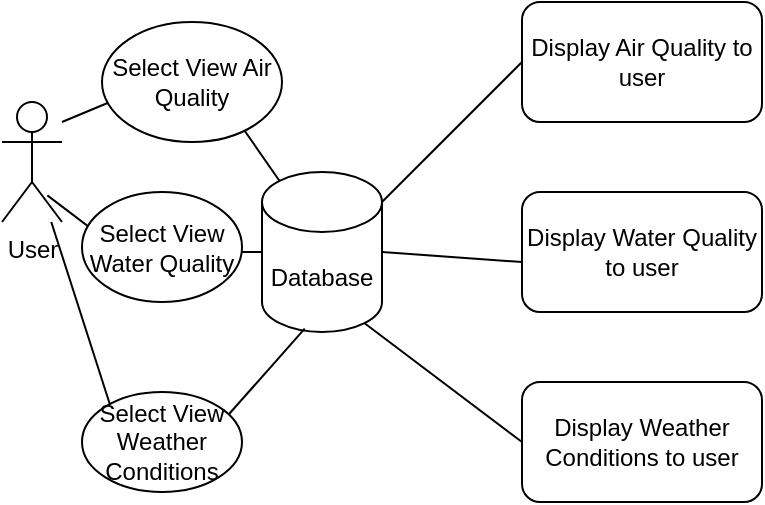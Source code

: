 <mxfile version="26.2.9">
  <diagram name="Page-1" id="PRtOBQB40hiUfyHQ83nK">
    <mxGraphModel dx="788" dy="417" grid="1" gridSize="10" guides="1" tooltips="1" connect="1" arrows="1" fold="1" page="1" pageScale="1" pageWidth="827" pageHeight="1169" math="0" shadow="0">
      <root>
        <mxCell id="0" />
        <mxCell id="1" parent="0" />
        <mxCell id="91R9U_Y2uqSGRJA75_-H-1" value="User&lt;div&gt;&lt;br&gt;&lt;/div&gt;" style="shape=umlActor;verticalLabelPosition=bottom;verticalAlign=top;html=1;" vertex="1" parent="1">
          <mxGeometry x="50" y="120" width="30" height="60" as="geometry" />
        </mxCell>
        <mxCell id="91R9U_Y2uqSGRJA75_-H-6" value="Database" style="shape=cylinder3;whiteSpace=wrap;html=1;boundedLbl=1;backgroundOutline=1;size=15;" vertex="1" parent="1">
          <mxGeometry x="180" y="155" width="60" height="80" as="geometry" />
        </mxCell>
        <mxCell id="91R9U_Y2uqSGRJA75_-H-7" value="Display Air Quality to user" style="rounded=1;whiteSpace=wrap;html=1;" vertex="1" parent="1">
          <mxGeometry x="310" y="70" width="120" height="60" as="geometry" />
        </mxCell>
        <mxCell id="91R9U_Y2uqSGRJA75_-H-11" value="Display Water Quality to user" style="rounded=1;whiteSpace=wrap;html=1;" vertex="1" parent="1">
          <mxGeometry x="310" y="165" width="120" height="60" as="geometry" />
        </mxCell>
        <mxCell id="91R9U_Y2uqSGRJA75_-H-12" value="Display Weather Conditions to user" style="rounded=1;whiteSpace=wrap;html=1;" vertex="1" parent="1">
          <mxGeometry x="310" y="260" width="120" height="60" as="geometry" />
        </mxCell>
        <mxCell id="91R9U_Y2uqSGRJA75_-H-13" value="" style="endArrow=none;html=1;rounded=0;exitX=0;exitY=0.5;exitDx=0;exitDy=0;" edge="1" parent="1" target="91R9U_Y2uqSGRJA75_-H-1">
          <mxGeometry width="50" height="50" relative="1" as="geometry">
            <mxPoint x="110" y="290" as="sourcePoint" />
            <mxPoint x="70" y="250" as="targetPoint" />
          </mxGeometry>
        </mxCell>
        <mxCell id="91R9U_Y2uqSGRJA75_-H-14" value="" style="endArrow=none;html=1;rounded=0;entryX=0;entryY=0.5;entryDx=0;entryDy=0;exitX=0.756;exitY=0.778;exitDx=0;exitDy=0;exitPerimeter=0;" edge="1" parent="1" source="91R9U_Y2uqSGRJA75_-H-1">
          <mxGeometry width="50" height="50" relative="1" as="geometry">
            <mxPoint x="20" y="360" as="sourcePoint" />
            <mxPoint x="110" y="195" as="targetPoint" />
          </mxGeometry>
        </mxCell>
        <mxCell id="91R9U_Y2uqSGRJA75_-H-15" value="" style="endArrow=none;html=1;rounded=0;entryX=0;entryY=0.25;entryDx=0;entryDy=0;" edge="1" parent="1">
          <mxGeometry width="50" height="50" relative="1" as="geometry">
            <mxPoint x="80" y="130" as="sourcePoint" />
            <mxPoint x="110" y="117.5" as="targetPoint" />
          </mxGeometry>
        </mxCell>
        <mxCell id="91R9U_Y2uqSGRJA75_-H-17" value="" style="endArrow=none;html=1;rounded=0;entryX=0.356;entryY=0.979;entryDx=0;entryDy=0;entryPerimeter=0;" edge="1" parent="1" target="91R9U_Y2uqSGRJA75_-H-6">
          <mxGeometry width="50" height="50" relative="1" as="geometry">
            <mxPoint x="160" y="280" as="sourcePoint" />
            <mxPoint x="190" y="250" as="targetPoint" />
          </mxGeometry>
        </mxCell>
        <mxCell id="91R9U_Y2uqSGRJA75_-H-18" value="" style="endArrow=none;html=1;rounded=0;entryX=0;entryY=0.5;entryDx=0;entryDy=0;entryPerimeter=0;" edge="1" parent="1" target="91R9U_Y2uqSGRJA75_-H-6">
          <mxGeometry width="50" height="50" relative="1" as="geometry">
            <mxPoint x="170" y="195" as="sourcePoint" />
            <mxPoint x="250" y="100" as="targetPoint" />
          </mxGeometry>
        </mxCell>
        <mxCell id="91R9U_Y2uqSGRJA75_-H-19" value="" style="endArrow=none;html=1;rounded=0;entryX=0.145;entryY=0;entryDx=0;entryDy=4.35;entryPerimeter=0;exitX=1;exitY=0.75;exitDx=0;exitDy=0;" edge="1" parent="1" target="91R9U_Y2uqSGRJA75_-H-6">
          <mxGeometry width="50" height="50" relative="1" as="geometry">
            <mxPoint x="170" y="132.5" as="sourcePoint" />
            <mxPoint x="210" y="100" as="targetPoint" />
          </mxGeometry>
        </mxCell>
        <mxCell id="91R9U_Y2uqSGRJA75_-H-20" value="" style="endArrow=none;html=1;rounded=0;entryX=0;entryY=0.5;entryDx=0;entryDy=0;exitX=1;exitY=0.188;exitDx=0;exitDy=0;exitPerimeter=0;" edge="1" parent="1" source="91R9U_Y2uqSGRJA75_-H-6" target="91R9U_Y2uqSGRJA75_-H-7">
          <mxGeometry width="50" height="50" relative="1" as="geometry">
            <mxPoint x="230" y="170" as="sourcePoint" />
            <mxPoint x="280" y="120" as="targetPoint" />
          </mxGeometry>
        </mxCell>
        <mxCell id="91R9U_Y2uqSGRJA75_-H-21" value="" style="endArrow=none;html=1;rounded=0;exitX=1;exitY=0.5;exitDx=0;exitDy=0;exitPerimeter=0;" edge="1" parent="1" source="91R9U_Y2uqSGRJA75_-H-6">
          <mxGeometry width="50" height="50" relative="1" as="geometry">
            <mxPoint x="260" y="250" as="sourcePoint" />
            <mxPoint x="310" y="200" as="targetPoint" />
          </mxGeometry>
        </mxCell>
        <mxCell id="91R9U_Y2uqSGRJA75_-H-22" value="" style="endArrow=none;html=1;rounded=0;entryX=0;entryY=0.5;entryDx=0;entryDy=0;exitX=0.855;exitY=1;exitDx=0;exitDy=-4.35;exitPerimeter=0;" edge="1" parent="1" source="91R9U_Y2uqSGRJA75_-H-6" target="91R9U_Y2uqSGRJA75_-H-12">
          <mxGeometry width="50" height="50" relative="1" as="geometry">
            <mxPoint x="210" y="290" as="sourcePoint" />
            <mxPoint x="260" y="240" as="targetPoint" />
          </mxGeometry>
        </mxCell>
        <mxCell id="91R9U_Y2uqSGRJA75_-H-23" value="Select View Air Quality" style="ellipse;whiteSpace=wrap;html=1;" vertex="1" parent="1">
          <mxGeometry x="100" y="80" width="90" height="60" as="geometry" />
        </mxCell>
        <mxCell id="91R9U_Y2uqSGRJA75_-H-24" value="Select View Water Quality" style="ellipse;whiteSpace=wrap;html=1;" vertex="1" parent="1">
          <mxGeometry x="90" y="165" width="80" height="55" as="geometry" />
        </mxCell>
        <mxCell id="91R9U_Y2uqSGRJA75_-H-25" value="Select View Weather Conditions" style="ellipse;whiteSpace=wrap;html=1;" vertex="1" parent="1">
          <mxGeometry x="90" y="265" width="80" height="50" as="geometry" />
        </mxCell>
      </root>
    </mxGraphModel>
  </diagram>
</mxfile>

